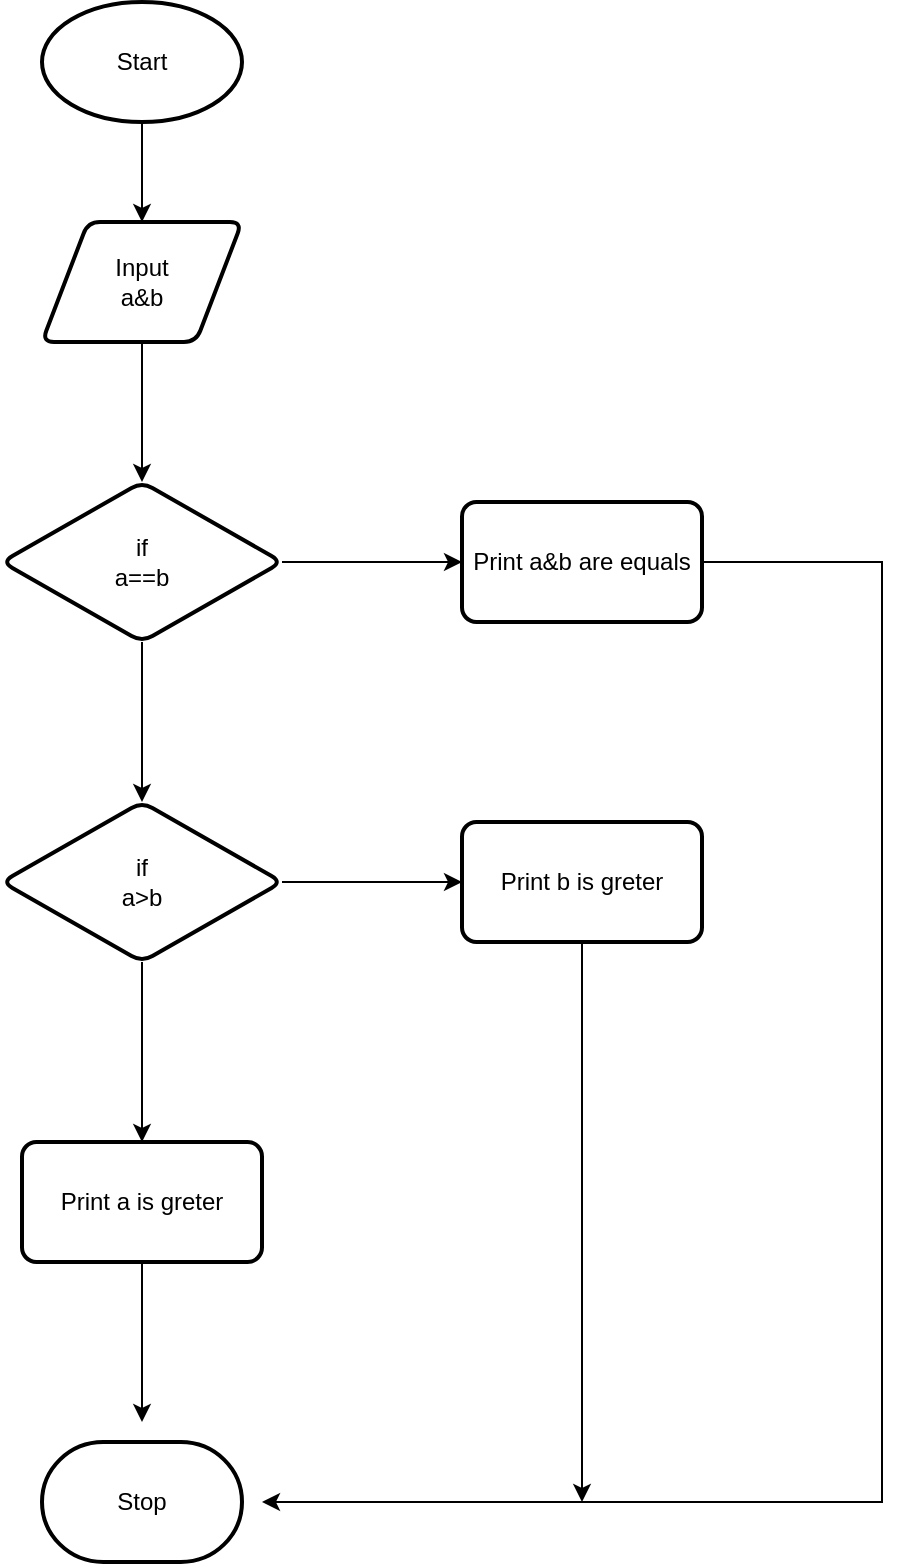 <mxfile version="20.5.3" type="device"><diagram id="H6N6SC9I-4GJXlSHt9Er" name="Page-1"><mxGraphModel dx="992" dy="539" grid="1" gridSize="10" guides="1" tooltips="1" connect="1" arrows="1" fold="1" page="1" pageScale="1" pageWidth="850" pageHeight="1100" math="0" shadow="0"><root><mxCell id="0"/><mxCell id="1" parent="0"/><mxCell id="xh8fHzZ3SXfbkQJ_bbTt-7" style="edgeStyle=orthogonalEdgeStyle;rounded=0;orthogonalLoop=1;jettySize=auto;html=1;entryX=0.5;entryY=0;entryDx=0;entryDy=0;" edge="1" parent="1" source="xh8fHzZ3SXfbkQJ_bbTt-1" target="xh8fHzZ3SXfbkQJ_bbTt-2"><mxGeometry relative="1" as="geometry"/></mxCell><mxCell id="xh8fHzZ3SXfbkQJ_bbTt-1" value="Start" style="strokeWidth=2;html=1;shape=mxgraph.flowchart.start_1;whiteSpace=wrap;" vertex="1" parent="1"><mxGeometry x="350" y="20" width="100" height="60" as="geometry"/></mxCell><mxCell id="xh8fHzZ3SXfbkQJ_bbTt-9" value="" style="edgeStyle=orthogonalEdgeStyle;rounded=0;orthogonalLoop=1;jettySize=auto;html=1;" edge="1" parent="1" source="xh8fHzZ3SXfbkQJ_bbTt-2" target="xh8fHzZ3SXfbkQJ_bbTt-8"><mxGeometry relative="1" as="geometry"/></mxCell><mxCell id="xh8fHzZ3SXfbkQJ_bbTt-2" value="Input&lt;br&gt;a&amp;amp;b" style="shape=parallelogram;html=1;strokeWidth=2;perimeter=parallelogramPerimeter;whiteSpace=wrap;rounded=1;arcSize=12;size=0.23;" vertex="1" parent="1"><mxGeometry x="350" y="130" width="100" height="60" as="geometry"/></mxCell><mxCell id="xh8fHzZ3SXfbkQJ_bbTt-11" value="" style="edgeStyle=orthogonalEdgeStyle;rounded=0;orthogonalLoop=1;jettySize=auto;html=1;" edge="1" parent="1" source="xh8fHzZ3SXfbkQJ_bbTt-8" target="xh8fHzZ3SXfbkQJ_bbTt-10"><mxGeometry relative="1" as="geometry"/></mxCell><mxCell id="xh8fHzZ3SXfbkQJ_bbTt-13" value="" style="edgeStyle=orthogonalEdgeStyle;rounded=0;orthogonalLoop=1;jettySize=auto;html=1;" edge="1" parent="1" source="xh8fHzZ3SXfbkQJ_bbTt-8" target="xh8fHzZ3SXfbkQJ_bbTt-12"><mxGeometry relative="1" as="geometry"/></mxCell><mxCell id="xh8fHzZ3SXfbkQJ_bbTt-8" value="if&lt;br&gt;a==b" style="rhombus;whiteSpace=wrap;html=1;strokeWidth=2;rounded=1;arcSize=12;" vertex="1" parent="1"><mxGeometry x="330" y="260" width="140" height="80" as="geometry"/></mxCell><mxCell id="xh8fHzZ3SXfbkQJ_bbTt-27" style="edgeStyle=orthogonalEdgeStyle;rounded=0;orthogonalLoop=1;jettySize=auto;html=1;" edge="1" parent="1" source="xh8fHzZ3SXfbkQJ_bbTt-10"><mxGeometry relative="1" as="geometry"><mxPoint x="460" y="770" as="targetPoint"/><Array as="points"><mxPoint x="770" y="300"/><mxPoint x="770" y="770"/><mxPoint x="460" y="770"/></Array></mxGeometry></mxCell><mxCell id="xh8fHzZ3SXfbkQJ_bbTt-10" value="Print a&amp;amp;b are equals" style="whiteSpace=wrap;html=1;strokeWidth=2;rounded=1;arcSize=12;" vertex="1" parent="1"><mxGeometry x="560" y="270" width="120" height="60" as="geometry"/></mxCell><mxCell id="xh8fHzZ3SXfbkQJ_bbTt-15" value="" style="edgeStyle=orthogonalEdgeStyle;rounded=0;orthogonalLoop=1;jettySize=auto;html=1;" edge="1" parent="1" source="xh8fHzZ3SXfbkQJ_bbTt-12" target="xh8fHzZ3SXfbkQJ_bbTt-14"><mxGeometry relative="1" as="geometry"/></mxCell><mxCell id="xh8fHzZ3SXfbkQJ_bbTt-17" value="" style="edgeStyle=orthogonalEdgeStyle;rounded=0;orthogonalLoop=1;jettySize=auto;html=1;" edge="1" parent="1" source="xh8fHzZ3SXfbkQJ_bbTt-12" target="xh8fHzZ3SXfbkQJ_bbTt-16"><mxGeometry relative="1" as="geometry"/></mxCell><mxCell id="xh8fHzZ3SXfbkQJ_bbTt-12" value="if&lt;br&gt;a&amp;gt;b" style="rhombus;whiteSpace=wrap;html=1;strokeWidth=2;rounded=1;arcSize=12;" vertex="1" parent="1"><mxGeometry x="330" y="420" width="140" height="80" as="geometry"/></mxCell><mxCell id="xh8fHzZ3SXfbkQJ_bbTt-29" style="edgeStyle=orthogonalEdgeStyle;rounded=0;orthogonalLoop=1;jettySize=auto;html=1;" edge="1" parent="1" source="xh8fHzZ3SXfbkQJ_bbTt-14"><mxGeometry relative="1" as="geometry"><mxPoint x="620" y="770" as="targetPoint"/></mxGeometry></mxCell><mxCell id="xh8fHzZ3SXfbkQJ_bbTt-14" value="Print b is greter" style="whiteSpace=wrap;html=1;strokeWidth=2;rounded=1;arcSize=12;" vertex="1" parent="1"><mxGeometry x="560" y="430" width="120" height="60" as="geometry"/></mxCell><mxCell id="xh8fHzZ3SXfbkQJ_bbTt-19" value="" style="edgeStyle=orthogonalEdgeStyle;rounded=0;orthogonalLoop=1;jettySize=auto;html=1;" edge="1" parent="1" source="xh8fHzZ3SXfbkQJ_bbTt-16"><mxGeometry relative="1" as="geometry"><mxPoint x="400" y="730" as="targetPoint"/></mxGeometry></mxCell><mxCell id="xh8fHzZ3SXfbkQJ_bbTt-16" value="Print a is greter" style="whiteSpace=wrap;html=1;strokeWidth=2;rounded=1;arcSize=12;" vertex="1" parent="1"><mxGeometry x="340" y="590" width="120" height="60" as="geometry"/></mxCell><mxCell id="xh8fHzZ3SXfbkQJ_bbTt-20" value="Stop" style="strokeWidth=2;html=1;shape=mxgraph.flowchart.terminator;whiteSpace=wrap;" vertex="1" parent="1"><mxGeometry x="350" y="740" width="100" height="60" as="geometry"/></mxCell></root></mxGraphModel></diagram></mxfile>